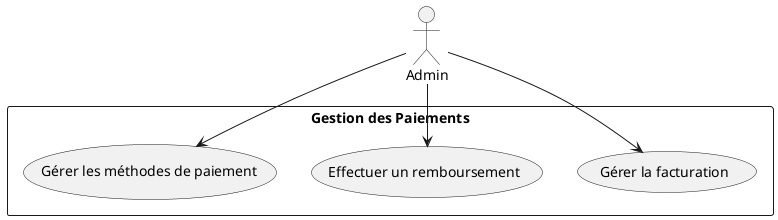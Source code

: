 @startuml
actor "Admin" as Admin

rectangle "Gestion des Paiements" {
    Admin --> (Gérer la facturation)
    Admin --> (Effectuer un remboursement)
    Admin --> (Gérer les méthodes de paiement)
}

@enduml
